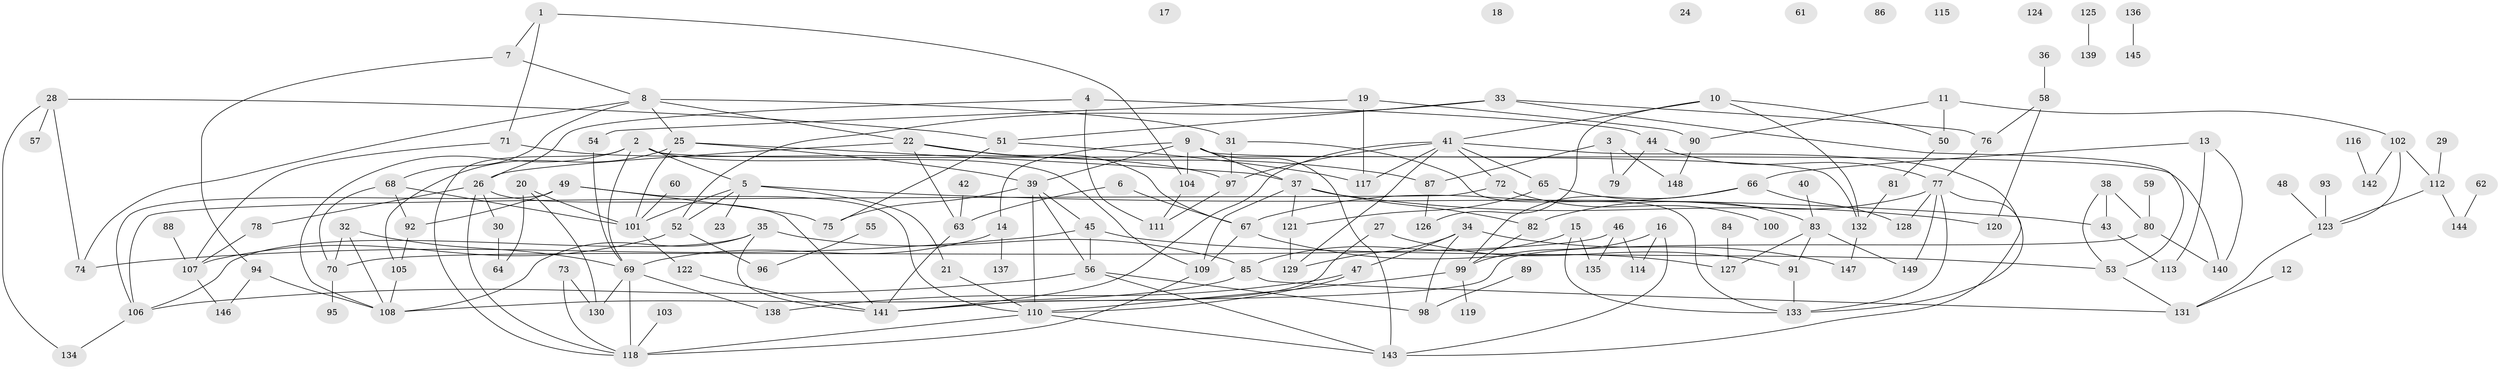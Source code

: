 // coarse degree distribution, {4: 0.08737864077669903, 9: 0.019417475728155338, 3: 0.2621359223300971, 7: 0.07766990291262135, 2: 0.13592233009708737, 10: 0.009708737864077669, 1: 0.1650485436893204, 6: 0.04854368932038835, 0: 0.07766990291262135, 5: 0.0970873786407767, 8: 0.019417475728155338}
// Generated by graph-tools (version 1.1) at 2025/41/03/06/25 10:41:24]
// undirected, 149 vertices, 222 edges
graph export_dot {
graph [start="1"]
  node [color=gray90,style=filled];
  1;
  2;
  3;
  4;
  5;
  6;
  7;
  8;
  9;
  10;
  11;
  12;
  13;
  14;
  15;
  16;
  17;
  18;
  19;
  20;
  21;
  22;
  23;
  24;
  25;
  26;
  27;
  28;
  29;
  30;
  31;
  32;
  33;
  34;
  35;
  36;
  37;
  38;
  39;
  40;
  41;
  42;
  43;
  44;
  45;
  46;
  47;
  48;
  49;
  50;
  51;
  52;
  53;
  54;
  55;
  56;
  57;
  58;
  59;
  60;
  61;
  62;
  63;
  64;
  65;
  66;
  67;
  68;
  69;
  70;
  71;
  72;
  73;
  74;
  75;
  76;
  77;
  78;
  79;
  80;
  81;
  82;
  83;
  84;
  85;
  86;
  87;
  88;
  89;
  90;
  91;
  92;
  93;
  94;
  95;
  96;
  97;
  98;
  99;
  100;
  101;
  102;
  103;
  104;
  105;
  106;
  107;
  108;
  109;
  110;
  111;
  112;
  113;
  114;
  115;
  116;
  117;
  118;
  119;
  120;
  121;
  122;
  123;
  124;
  125;
  126;
  127;
  128;
  129;
  130;
  131;
  132;
  133;
  134;
  135;
  136;
  137;
  138;
  139;
  140;
  141;
  142;
  143;
  144;
  145;
  146;
  147;
  148;
  149;
  1 -- 7;
  1 -- 71;
  1 -- 104;
  2 -- 5;
  2 -- 69;
  2 -- 108;
  2 -- 109;
  2 -- 118;
  2 -- 132;
  3 -- 79;
  3 -- 87;
  3 -- 148;
  4 -- 26;
  4 -- 44;
  4 -- 111;
  5 -- 21;
  5 -- 23;
  5 -- 43;
  5 -- 52;
  5 -- 101;
  6 -- 63;
  6 -- 67;
  7 -- 8;
  7 -- 94;
  8 -- 22;
  8 -- 25;
  8 -- 31;
  8 -- 68;
  8 -- 74;
  9 -- 14;
  9 -- 37;
  9 -- 39;
  9 -- 104;
  9 -- 140;
  9 -- 143;
  10 -- 41;
  10 -- 50;
  10 -- 126;
  10 -- 132;
  11 -- 50;
  11 -- 90;
  11 -- 102;
  12 -- 131;
  13 -- 66;
  13 -- 113;
  13 -- 140;
  14 -- 69;
  14 -- 137;
  15 -- 85;
  15 -- 133;
  15 -- 135;
  16 -- 99;
  16 -- 114;
  16 -- 143;
  19 -- 54;
  19 -- 90;
  19 -- 117;
  20 -- 64;
  20 -- 101;
  20 -- 130;
  21 -- 110;
  22 -- 26;
  22 -- 63;
  22 -- 67;
  22 -- 87;
  25 -- 37;
  25 -- 39;
  25 -- 101;
  25 -- 105;
  26 -- 30;
  26 -- 78;
  26 -- 118;
  26 -- 141;
  27 -- 91;
  27 -- 141;
  28 -- 51;
  28 -- 57;
  28 -- 74;
  28 -- 134;
  29 -- 112;
  30 -- 64;
  31 -- 97;
  31 -- 133;
  32 -- 69;
  32 -- 70;
  32 -- 108;
  33 -- 51;
  33 -- 52;
  33 -- 53;
  33 -- 76;
  34 -- 47;
  34 -- 98;
  34 -- 129;
  34 -- 147;
  35 -- 85;
  35 -- 106;
  35 -- 108;
  35 -- 141;
  36 -- 58;
  37 -- 82;
  37 -- 109;
  37 -- 120;
  37 -- 121;
  38 -- 43;
  38 -- 53;
  38 -- 80;
  39 -- 45;
  39 -- 56;
  39 -- 75;
  39 -- 110;
  40 -- 83;
  41 -- 65;
  41 -- 72;
  41 -- 97;
  41 -- 117;
  41 -- 129;
  41 -- 133;
  41 -- 141;
  42 -- 63;
  43 -- 113;
  44 -- 77;
  44 -- 79;
  45 -- 53;
  45 -- 56;
  45 -- 74;
  46 -- 70;
  46 -- 114;
  46 -- 135;
  47 -- 110;
  47 -- 138;
  48 -- 123;
  49 -- 75;
  49 -- 92;
  49 -- 106;
  49 -- 110;
  50 -- 81;
  51 -- 75;
  51 -- 117;
  52 -- 96;
  52 -- 107;
  53 -- 131;
  54 -- 69;
  55 -- 96;
  56 -- 98;
  56 -- 106;
  56 -- 143;
  58 -- 76;
  58 -- 120;
  59 -- 80;
  60 -- 101;
  62 -- 144;
  63 -- 141;
  65 -- 83;
  65 -- 121;
  66 -- 67;
  66 -- 99;
  66 -- 128;
  67 -- 109;
  67 -- 127;
  68 -- 70;
  68 -- 92;
  68 -- 101;
  69 -- 118;
  69 -- 130;
  69 -- 138;
  70 -- 95;
  71 -- 97;
  71 -- 107;
  72 -- 100;
  72 -- 106;
  73 -- 118;
  73 -- 130;
  76 -- 77;
  77 -- 82;
  77 -- 128;
  77 -- 133;
  77 -- 143;
  77 -- 149;
  78 -- 107;
  80 -- 140;
  80 -- 141;
  81 -- 132;
  82 -- 99;
  83 -- 91;
  83 -- 127;
  83 -- 149;
  84 -- 127;
  85 -- 108;
  85 -- 131;
  87 -- 126;
  88 -- 107;
  89 -- 98;
  90 -- 148;
  91 -- 133;
  92 -- 105;
  93 -- 123;
  94 -- 108;
  94 -- 146;
  97 -- 111;
  99 -- 110;
  99 -- 119;
  101 -- 122;
  102 -- 112;
  102 -- 123;
  102 -- 142;
  103 -- 118;
  104 -- 111;
  105 -- 108;
  106 -- 134;
  107 -- 146;
  109 -- 118;
  110 -- 118;
  110 -- 143;
  112 -- 123;
  112 -- 144;
  116 -- 142;
  121 -- 129;
  122 -- 141;
  123 -- 131;
  125 -- 139;
  132 -- 147;
  136 -- 145;
}
